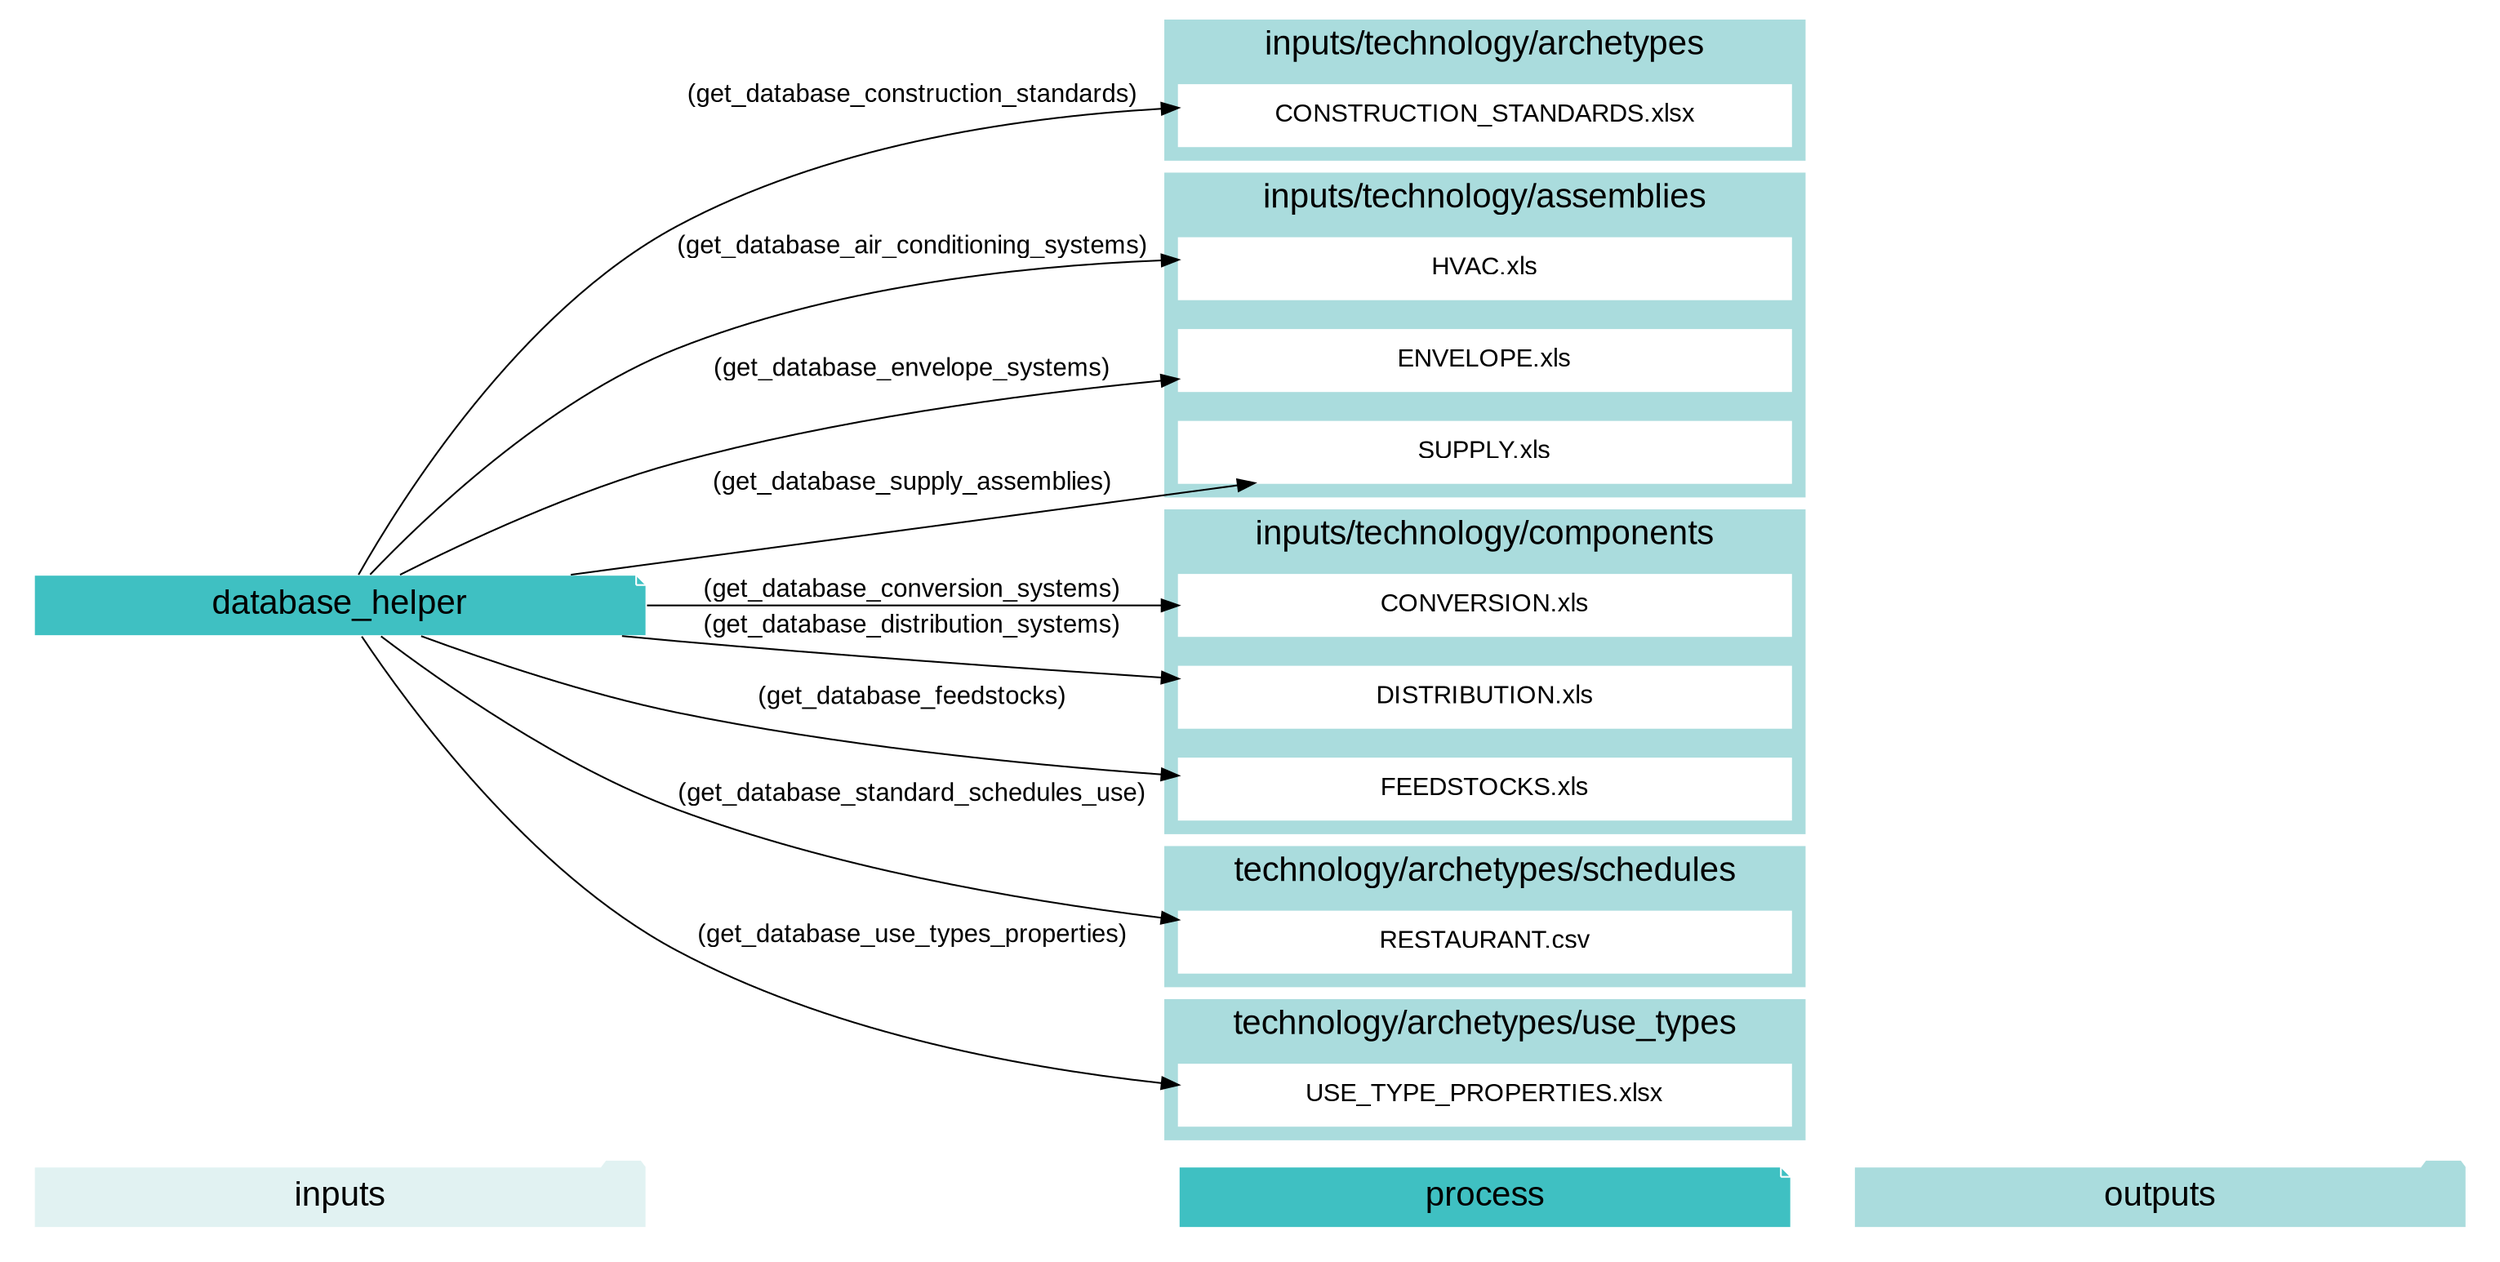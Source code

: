 digraph database_helper {
    rankdir="LR";
    graph [overlap=false, fontname=arial];
    node [shape=box, style=filled, color=white, fontsize=15, fontname=arial, fixedsize=true, width=5];
    edge [fontname=arial, fontsize = 15]
    newrank=true
    subgraph cluster_legend {
        fontsize=25
        style=invis
        "process"[style=filled, fillcolor="#3FC0C2", shape=note, fontsize=20, fontname="arial"]
        "inputs" [style=filled, shape=folder, color=white, fillcolor="#E1F2F2", fontsize=20]
        "outputs"[style=filled, shape=folder, color=white, fillcolor="#aadcdd", fontsize=20]
        "inputs"->"process"[style=invis]
        "process"->"outputs"[style=invis]
    }
    "database_helper"[style=filled, color=white, fillcolor="#3FC0C2", shape=note, fontsize=20, fontname=arial];
    subgraph cluster_0_out {
        style = filled;
        color = "#aadcdd";
        fontsize = 20;
        rank=same;
        label="inputs/technology/archetypes";
        get_database_construction_standards[label="CONSTRUCTION_STANDARDS.xlsx"];
    }
    subgraph cluster_1_out {
        style = filled;
        color = "#aadcdd";
        fontsize = 20;
        rank=same;
        label="inputs/technology/assemblies";
        get_database_air_conditioning_systems[label="HVAC.xls"];
        get_database_envelope_systems[label="ENVELOPE.xls"];
        get_database_supply_assemblies[label="SUPPLY.xls"];
    }
    subgraph cluster_2_out {
        style = filled;
        color = "#aadcdd";
        fontsize = 20;
        rank=same;
        label="inputs/technology/components";
        get_database_conversion_systems[label="CONVERSION.xls"];
        get_database_distribution_systems[label="DISTRIBUTION.xls"];
        get_database_feedstocks[label="FEEDSTOCKS.xls"];
    }
    subgraph cluster_3_out {
        style = filled;
        color = "#aadcdd";
        fontsize = 20;
        rank=same;
        label="technology/archetypes/schedules";
        get_database_standard_schedules_use[label="RESTAURANT.csv"];
    }
    subgraph cluster_4_out {
        style = filled;
        color = "#aadcdd";
        fontsize = 20;
        rank=same;
        label="technology/archetypes/use_types";
        get_database_use_types_properties[label="USE_TYPE_PROPERTIES.xlsx"];
    }
    "database_helper" -> get_database_air_conditioning_systems[label="(get_database_air_conditioning_systems)"];
    "database_helper" -> get_database_construction_standards[label="(get_database_construction_standards)"];
    "database_helper" -> get_database_conversion_systems[label="(get_database_conversion_systems)"];
    "database_helper" -> get_database_distribution_systems[label="(get_database_distribution_systems)"];
    "database_helper" -> get_database_envelope_systems[label="(get_database_envelope_systems)"];
    "database_helper" -> get_database_feedstocks[label="(get_database_feedstocks)"];
    "database_helper" -> get_database_standard_schedules_use[label="(get_database_standard_schedules_use)"];
    "database_helper" -> get_database_supply_assemblies[label="(get_database_supply_assemblies)"];
    "database_helper" -> get_database_use_types_properties[label="(get_database_use_types_properties)"];
    }
